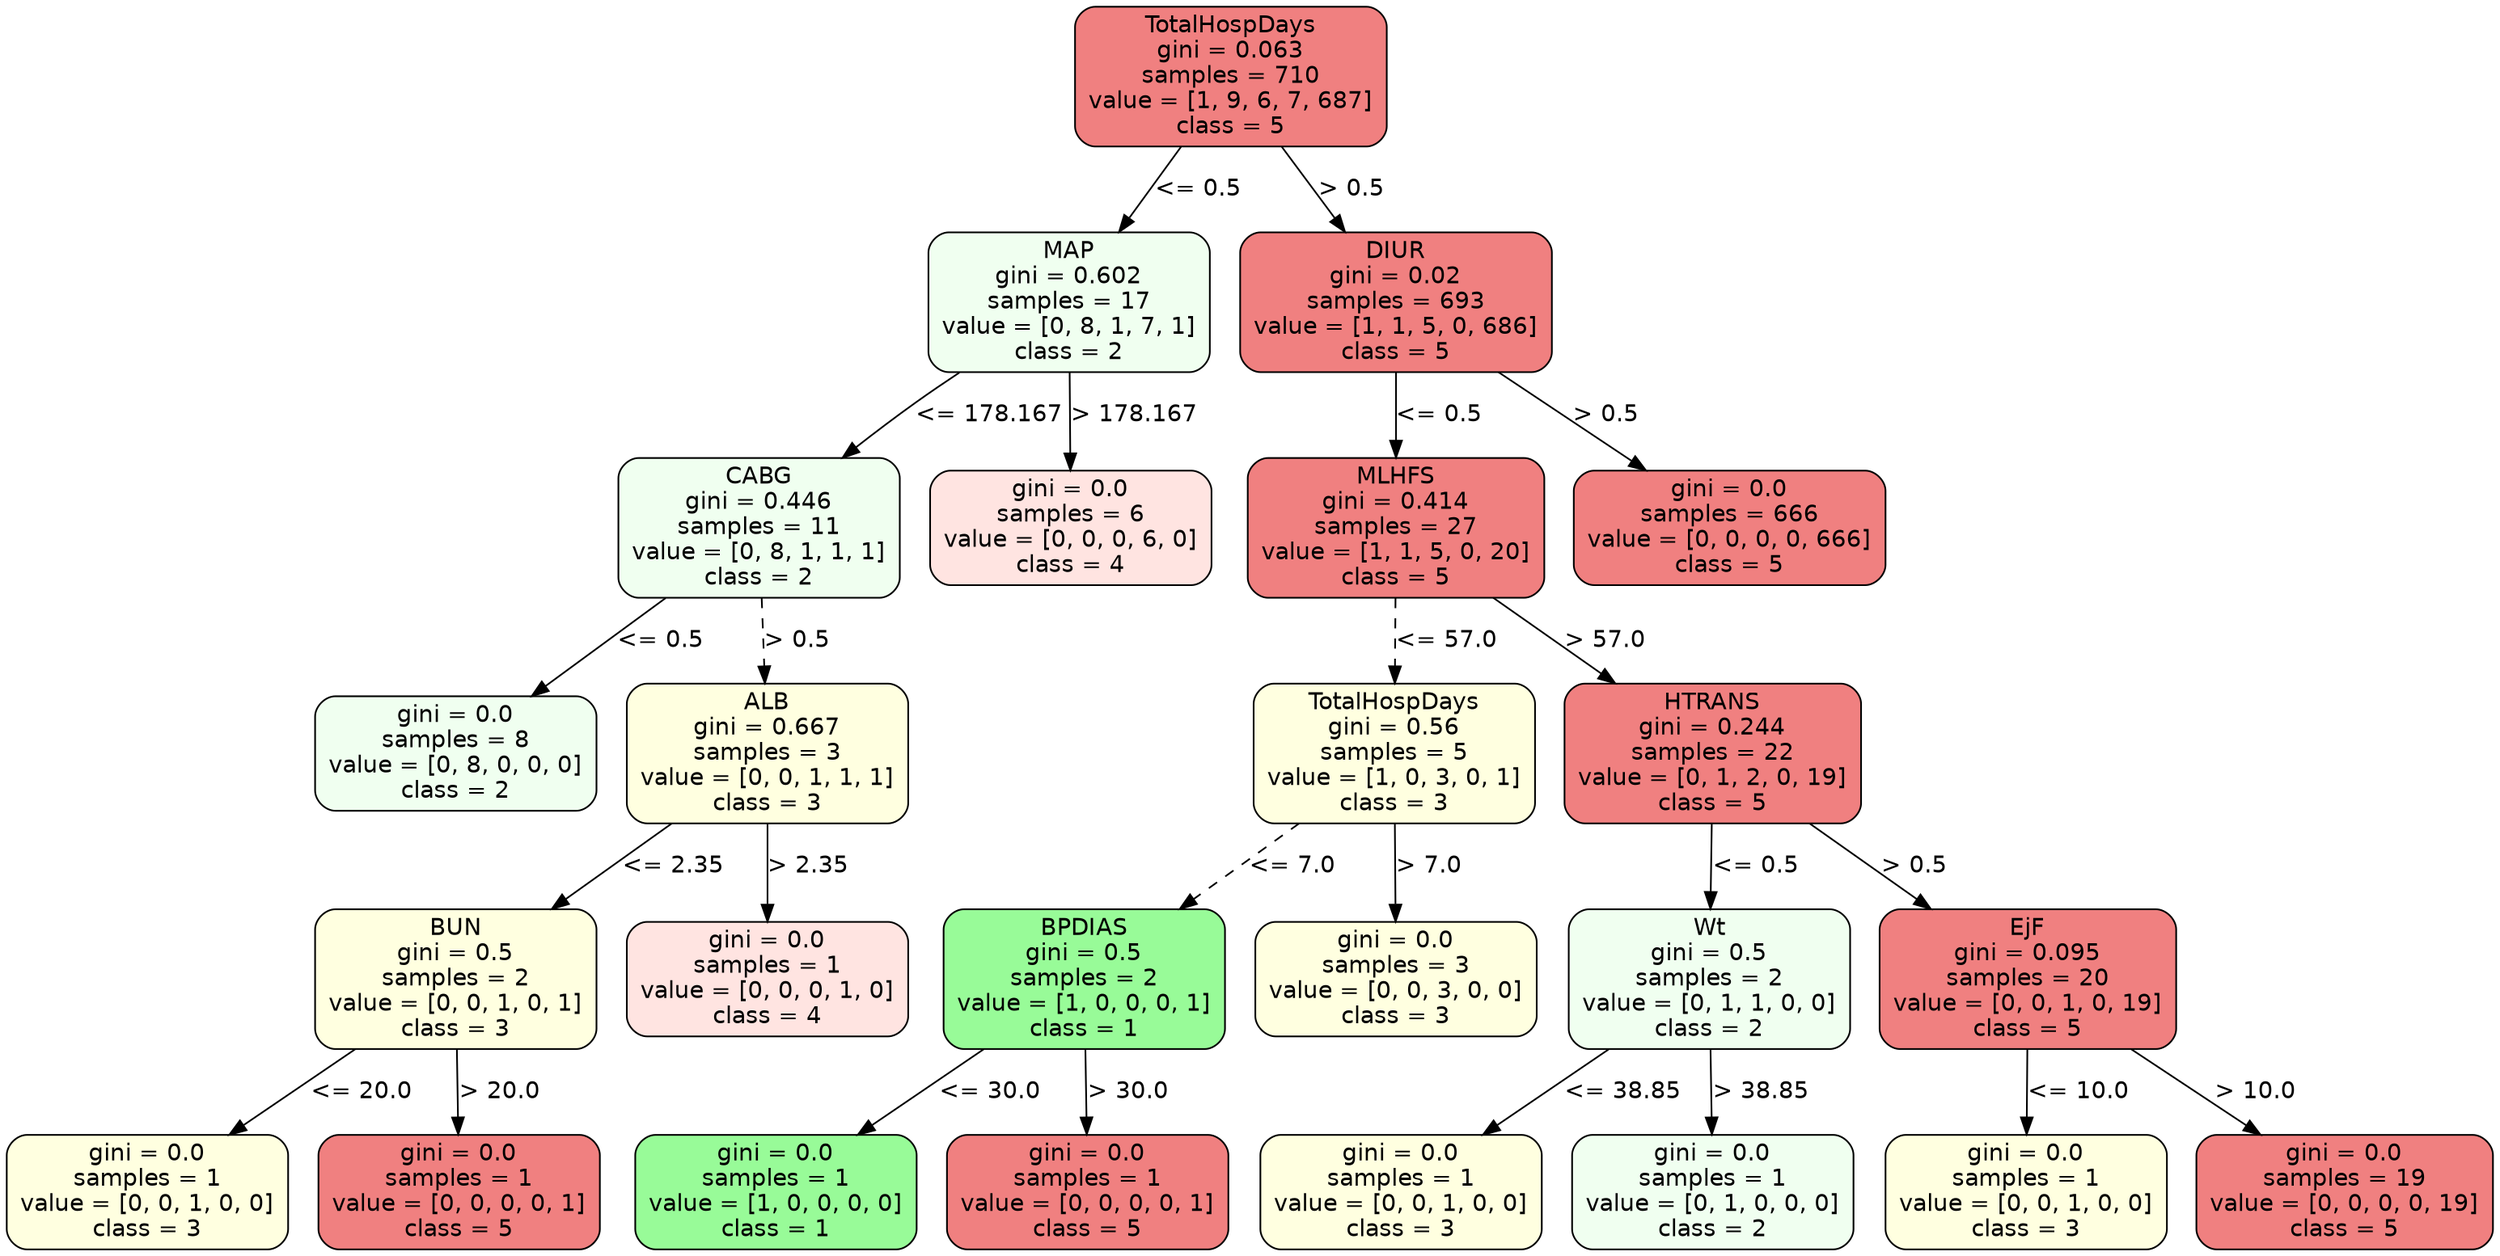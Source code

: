 strict digraph Tree {
	graph [bb="0,0,1475.5,738"];
	node [color=black,
		fontname=helvetica,
		label="\N",
		shape=box,
		style="filled, rounded"
	];
	edge [fontname=helvetica];
	0	[fillcolor=lightcoral,
		height=1.1528,
		label="TotalHospDays\ngini = 0.063\nsamples = 710\nvalue = [1, 9, 6, 7, 687]\nclass = 5",
		pos="726.5,696.5",
		width=2.5694];
	1	[fillcolor=honeydew,
		height=1.1528,
		label="MAP\ngini = 0.602\nsamples = 17\nvalue = [0, 8, 1, 7, 1]\nclass = 2",
		pos="630.5,562.5",
		width=2.3194];
	0 -> 1	[label="<= 0.5",
		labelangle=45,
		labeldistance=2.5,
		lp="707.5,629.5",
		op="<=",
		param=0.5,
		pos="e,660.15,604.27 696.91,654.82 687.24,641.52 676.39,626.6 666.31,612.74",
		style=solid];
	10	[fillcolor=lightcoral,
		height=1.1528,
		label="DIUR\ngini = 0.02\nsamples = 693\nvalue = [1, 1, 5, 0, 686]\nclass = 5",
		pos="824.5,562.5",
		width=2.5694];
	0 -> 10	[label="> 0.5",
		labelangle=-45,
		labeldistance=2.5,
		lp="798.5,629.5",
		op=">",
		param=0.5,
		pos="e,794.23,604.27 756.7,654.82 766.67,641.39 777.86,626.32 788.23,612.35",
		style=solid];
	2	[fillcolor=honeydew,
		height=1.1528,
		label="CABG\ngini = 0.446\nsamples = 11\nvalue = [0, 8, 1, 1, 1]\nclass = 2",
		pos="446.5,428.5",
		width=2.3194];
	1 -> 2	[label="<= 178.167",
		lp="583.5,495.5",
		op="<=",
		param=178.167,
		pos="e,496.01,470.08 565.36,520.72 556.57,514.9 547.75,508.89 539.5,503 527.8,494.64 515.55,485.37 503.94,476.31",
		style=solid];
	9	[fillcolor=mistyrose,
		height=0.94444,
		label="gini = 0.0\nsamples = 6\nvalue = [0, 0, 0, 6, 0]\nclass = 4",
		pos="631.5,428.5",
		width=2.3194];
	1 -> 9	[label="> 178.167",
		lp="669.5,495.5",
		op=">",
		param=178.167,
		pos="e,631.25,462.74 630.81,520.82 630.92,505.68 631.05,488.44 631.17,473.05",
		style=solid];
	3	[fillcolor=honeydew,
		height=0.94444,
		label="gini = 0.0\nsamples = 8\nvalue = [0, 8, 0, 0, 0]\nclass = 2",
		pos="266.5,294.5",
		width=2.3194];
	2 -> 3	[label="<= 0.5",
		lp="388.5,361.5",
		op="<=",
		param=0.5,
		pos="e,311.54,328.53 391.03,386.82 368.3,370.15 342.12,350.95 319.64,334.47",
		style=solid];
	4	[fillcolor=lightyellow,
		height=1.1528,
		label="ALB\ngini = 0.667\nsamples = 3\nvalue = [0, 0, 1, 1, 1]\nclass = 3",
		pos="451.5,294.5",
		width=2.3194];
	2 -> 4	[label="> 0.5",
		lp="469.5,361.5",
		op=">",
		param=0.5,
		pos="e,449.96,336.27 448.04,386.82 448.53,374.02 449.07,359.73 449.58,346.32",
		style=dashed];
	5	[fillcolor=lightyellow,
		height=1.1528,
		label="BUN\ngini = 0.5\nsamples = 2\nvalue = [0, 0, 1, 0, 1]\nclass = 3",
		pos="266.5,160.5",
		width=2.3194];
	4 -> 5	[label="<= 2.35",
		lp="396,227.5",
		op="<=",
		param=2.35,
		pos="e,323.47,202.15 394.74,253 374.85,238.81 352.37,222.77 331.84,208.12",
		style=solid];
	8	[fillcolor=mistyrose,
		height=0.94444,
		label="gini = 0.0\nsamples = 1\nvalue = [0, 0, 0, 1, 0]\nclass = 4",
		pos="451.5,160.5",
		width=2.3194];
	4 -> 8	[label="> 2.35",
		lp="476,227.5",
		op=">",
		param=2.35,
		pos="e,451.5,194.74 451.5,252.82 451.5,237.68 451.5,220.44 451.5,205.05",
		style=solid];
	6	[fillcolor=lightyellow,
		height=0.94444,
		label="gini = 0.0\nsamples = 1\nvalue = [0, 0, 1, 0, 0]\nclass = 3",
		pos="83.5,34",
		width=2.3194];
	5 -> 6	[label="<= 20.0",
		lp="211,93.5",
		op="<=",
		param=20.0,
		pos="e,132.1,68.065 206.83,118.91 185.56,104.44 161.68,88.185 140.63,73.864",
		style=solid];
	7	[fillcolor=lightcoral,
		height=0.94444,
		label="gini = 0.0\nsamples = 1\nvalue = [0, 0, 0, 0, 1]\nclass = 5",
		pos="268.5,34",
		width=2.3194];
	5 -> 7	[label="> 20.0",
		lp="293,93.5",
		op=">",
		param=20.0,
		pos="e,267.96,68.379 267.15,118.73 267.36,105.86 267.59,91.597 267.8,78.541",
		style=solid];
	11	[fillcolor=lightcoral,
		height=1.1528,
		label="MLHFS\ngini = 0.414\nsamples = 27\nvalue = [1, 1, 5, 0, 20]\nclass = 5",
		pos="824.5,428.5",
		width=2.4444];
	10 -> 11	[label="<= 0.5",
		lp="850.5,495.5",
		op="<=",
		param=0.5,
		pos="e,824.5,470.27 824.5,520.82 824.5,508.02 824.5,493.73 824.5,480.32",
		style=solid];
	24	[fillcolor=lightcoral,
		height=0.94444,
		label="gini = 0.0\nsamples = 666\nvalue = [0, 0, 0, 0, 666]\nclass = 5",
		pos="1022.5,428.5",
		width=2.5694];
	10 -> 24	[label="> 0.5",
		lp="949.5,495.5",
		op=">",
		param=0.5,
		pos="e,972.82,462.62 885.25,521 910.37,504.25 939.37,484.92 964.22,468.35",
		style=solid];
	12	[fillcolor=lightyellow,
		height=1.1528,
		label="TotalHospDays\ngini = 0.56\nsamples = 5\nvalue = [1, 0, 3, 0, 1]\nclass = 3",
		pos="823.5,294.5",
		width=2.3194];
	11 -> 12	[label="<= 57.0",
		lp="855,361.5",
		op="<=",
		param=57.0,
		pos="e,823.81,336.27 824.19,386.82 824.09,374.02 823.99,359.73 823.88,346.32",
		style=dashed];
	17	[fillcolor=lightcoral,
		height=1.1528,
		label="HTRANS\ngini = 0.244\nsamples = 22\nvalue = [0, 1, 2, 0, 19]\nclass = 5",
		pos="1012.5,294.5",
		width=2.4444];
	11 -> 17	[label="> 57.0",
		lp="949,361.5",
		op=">",
		param=57.0,
		pos="e,954.6,336.15 882.18,387 902.48,372.75 925.45,356.62 946.38,341.92",
		style=solid];
	13	[fillcolor=palegreen,
		height=1.1528,
		label="BPDIAS\ngini = 0.5\nsamples = 2\nvalue = [1, 0, 0, 0, 1]\nclass = 1",
		pos="639.5,160.5",
		width=2.3194];
	12 -> 13	[label="<= 7.0",
		lp="763.5,227.5",
		op="<=",
		param=7.0,
		pos="e,696.17,202.15 767.04,253 747.27,238.81 724.9,222.77 704.48,208.12",
		style=dashed];
	16	[fillcolor=lightyellow,
		height=0.94444,
		label="gini = 0.0\nsamples = 3\nvalue = [0, 0, 3, 0, 0]\nclass = 3",
		pos="824.5,160.5",
		width=2.3194];
	12 -> 16	[label="> 7.0",
		lp="844.5,227.5",
		op=">",
		param=7.0,
		pos="e,824.25,194.74 823.81,252.82 823.92,237.68 824.05,220.44 824.17,205.05",
		style=solid];
	14	[fillcolor=palegreen,
		height=0.94444,
		label="gini = 0.0\nsamples = 1\nvalue = [1, 0, 0, 0, 0]\nclass = 1",
		pos="456.5,34",
		width=2.3194];
	13 -> 14	[label="<= 30.0",
		lp="584,93.5",
		op="<=",
		param=30.0,
		pos="e,505.1,68.065 579.83,118.91 558.56,104.44 534.68,88.185 513.63,73.864",
		style=solid];
	15	[fillcolor=lightcoral,
		height=0.94444,
		label="gini = 0.0\nsamples = 1\nvalue = [0, 0, 0, 0, 1]\nclass = 5",
		pos="641.5,34",
		width=2.3194];
	13 -> 15	[label="> 30.0",
		lp="666,93.5",
		op=">",
		param=30.0,
		pos="e,640.96,68.379 640.15,118.73 640.36,105.86 640.59,91.597 640.8,78.541",
		style=solid];
	18	[fillcolor=honeydew,
		height=1.1528,
		label="Wt\ngini = 0.5\nsamples = 2\nvalue = [0, 1, 1, 0, 0]\nclass = 2",
		pos="1010.5,160.5",
		width=2.3194];
	17 -> 18	[label="<= 0.5",
		lp="1038.5,227.5",
		op="<=",
		param=0.5,
		pos="e,1011.1,202.27 1011.9,252.82 1011.7,240.02 1011.5,225.73 1011.3,212.32",
		style=solid];
	21	[fillcolor=lightcoral,
		height=1.1528,
		label="EjF\ngini = 0.095\nsamples = 20\nvalue = [0, 0, 1, 0, 19]\nclass = 5",
		pos="1199.5,160.5",
		width=2.4444];
	17 -> 21	[label="> 0.5",
		lp="1132.5,227.5",
		op=">",
		param=0.5,
		pos="e,1141.9,202.15 1069.9,253 1090.1,238.75 1112.9,222.62 1133.7,207.92",
		style=solid];
	19	[fillcolor=lightyellow,
		height=0.94444,
		label="gini = 0.0\nsamples = 1\nvalue = [0, 0, 1, 0, 0]\nclass = 3",
		pos="827.5,34",
		width=2.3194];
	18 -> 19	[label="<= 38.85",
		lp="959.5,93.5",
		op="<=",
		param=38.85,
		pos="e,876.1,68.065 950.83,118.91 929.56,104.44 905.68,88.185 884.63,73.864",
		style=solid];
	20	[fillcolor=honeydew,
		height=0.94444,
		label="gini = 0.0\nsamples = 1\nvalue = [0, 1, 0, 0, 0]\nclass = 2",
		pos="1012.5,34",
		width=2.3194];
	18 -> 20	[label="> 38.85",
		lp="1041.5,93.5",
		op=">",
		param=38.85,
		pos="e,1012,68.379 1011.2,118.73 1011.4,105.86 1011.6,91.597 1011.8,78.541",
		style=solid];
	22	[fillcolor=lightyellow,
		height=0.94444,
		label="gini = 0.0\nsamples = 1\nvalue = [0, 0, 1, 0, 0]\nclass = 3",
		pos="1198.5,34",
		width=2.3194];
	21 -> 22	[label="<= 10.0",
		lp="1230,93.5",
		op="<=",
		param=10.0,
		pos="e,1198.8,68.379 1199.2,118.73 1199.1,105.86 1199,91.597 1198.8,78.541",
		style=solid];
	23	[fillcolor=lightcoral,
		height=0.94444,
		label="gini = 0.0\nsamples = 19\nvalue = [0, 0, 0, 0, 19]\nclass = 5",
		pos="1387.5,34",
		width=2.4444];
	21 -> 23	[label="> 10.0",
		lp="1335,93.5",
		op=">",
		param=10.0,
		pos="e,1337.6,68.065 1260.8,118.91 1282.7,104.37 1307.4,88.04 1329.1,73.673",
		style=solid];
}
